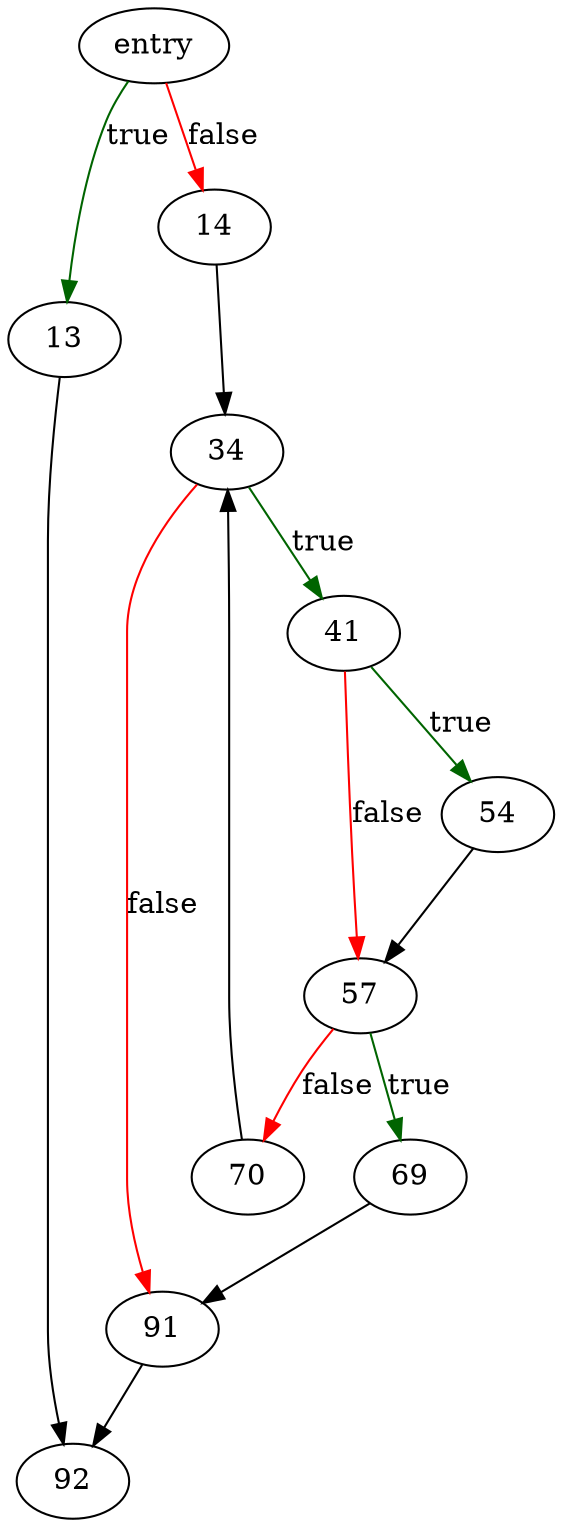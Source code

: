 digraph "btreeHeapPull" {
	// Node definitions.
	2 [label=entry];
	13;
	14;
	34;
	41;
	54;
	57;
	69;
	70;
	91;
	92;

	// Edge definitions.
	2 -> 13 [
		color=darkgreen
		label=true
	];
	2 -> 14 [
		color=red
		label=false
	];
	13 -> 92;
	14 -> 34;
	34 -> 41 [
		color=darkgreen
		label=true
	];
	34 -> 91 [
		color=red
		label=false
	];
	41 -> 54 [
		color=darkgreen
		label=true
	];
	41 -> 57 [
		color=red
		label=false
	];
	54 -> 57;
	57 -> 69 [
		color=darkgreen
		label=true
	];
	57 -> 70 [
		color=red
		label=false
	];
	69 -> 91;
	70 -> 34;
	91 -> 92;
}